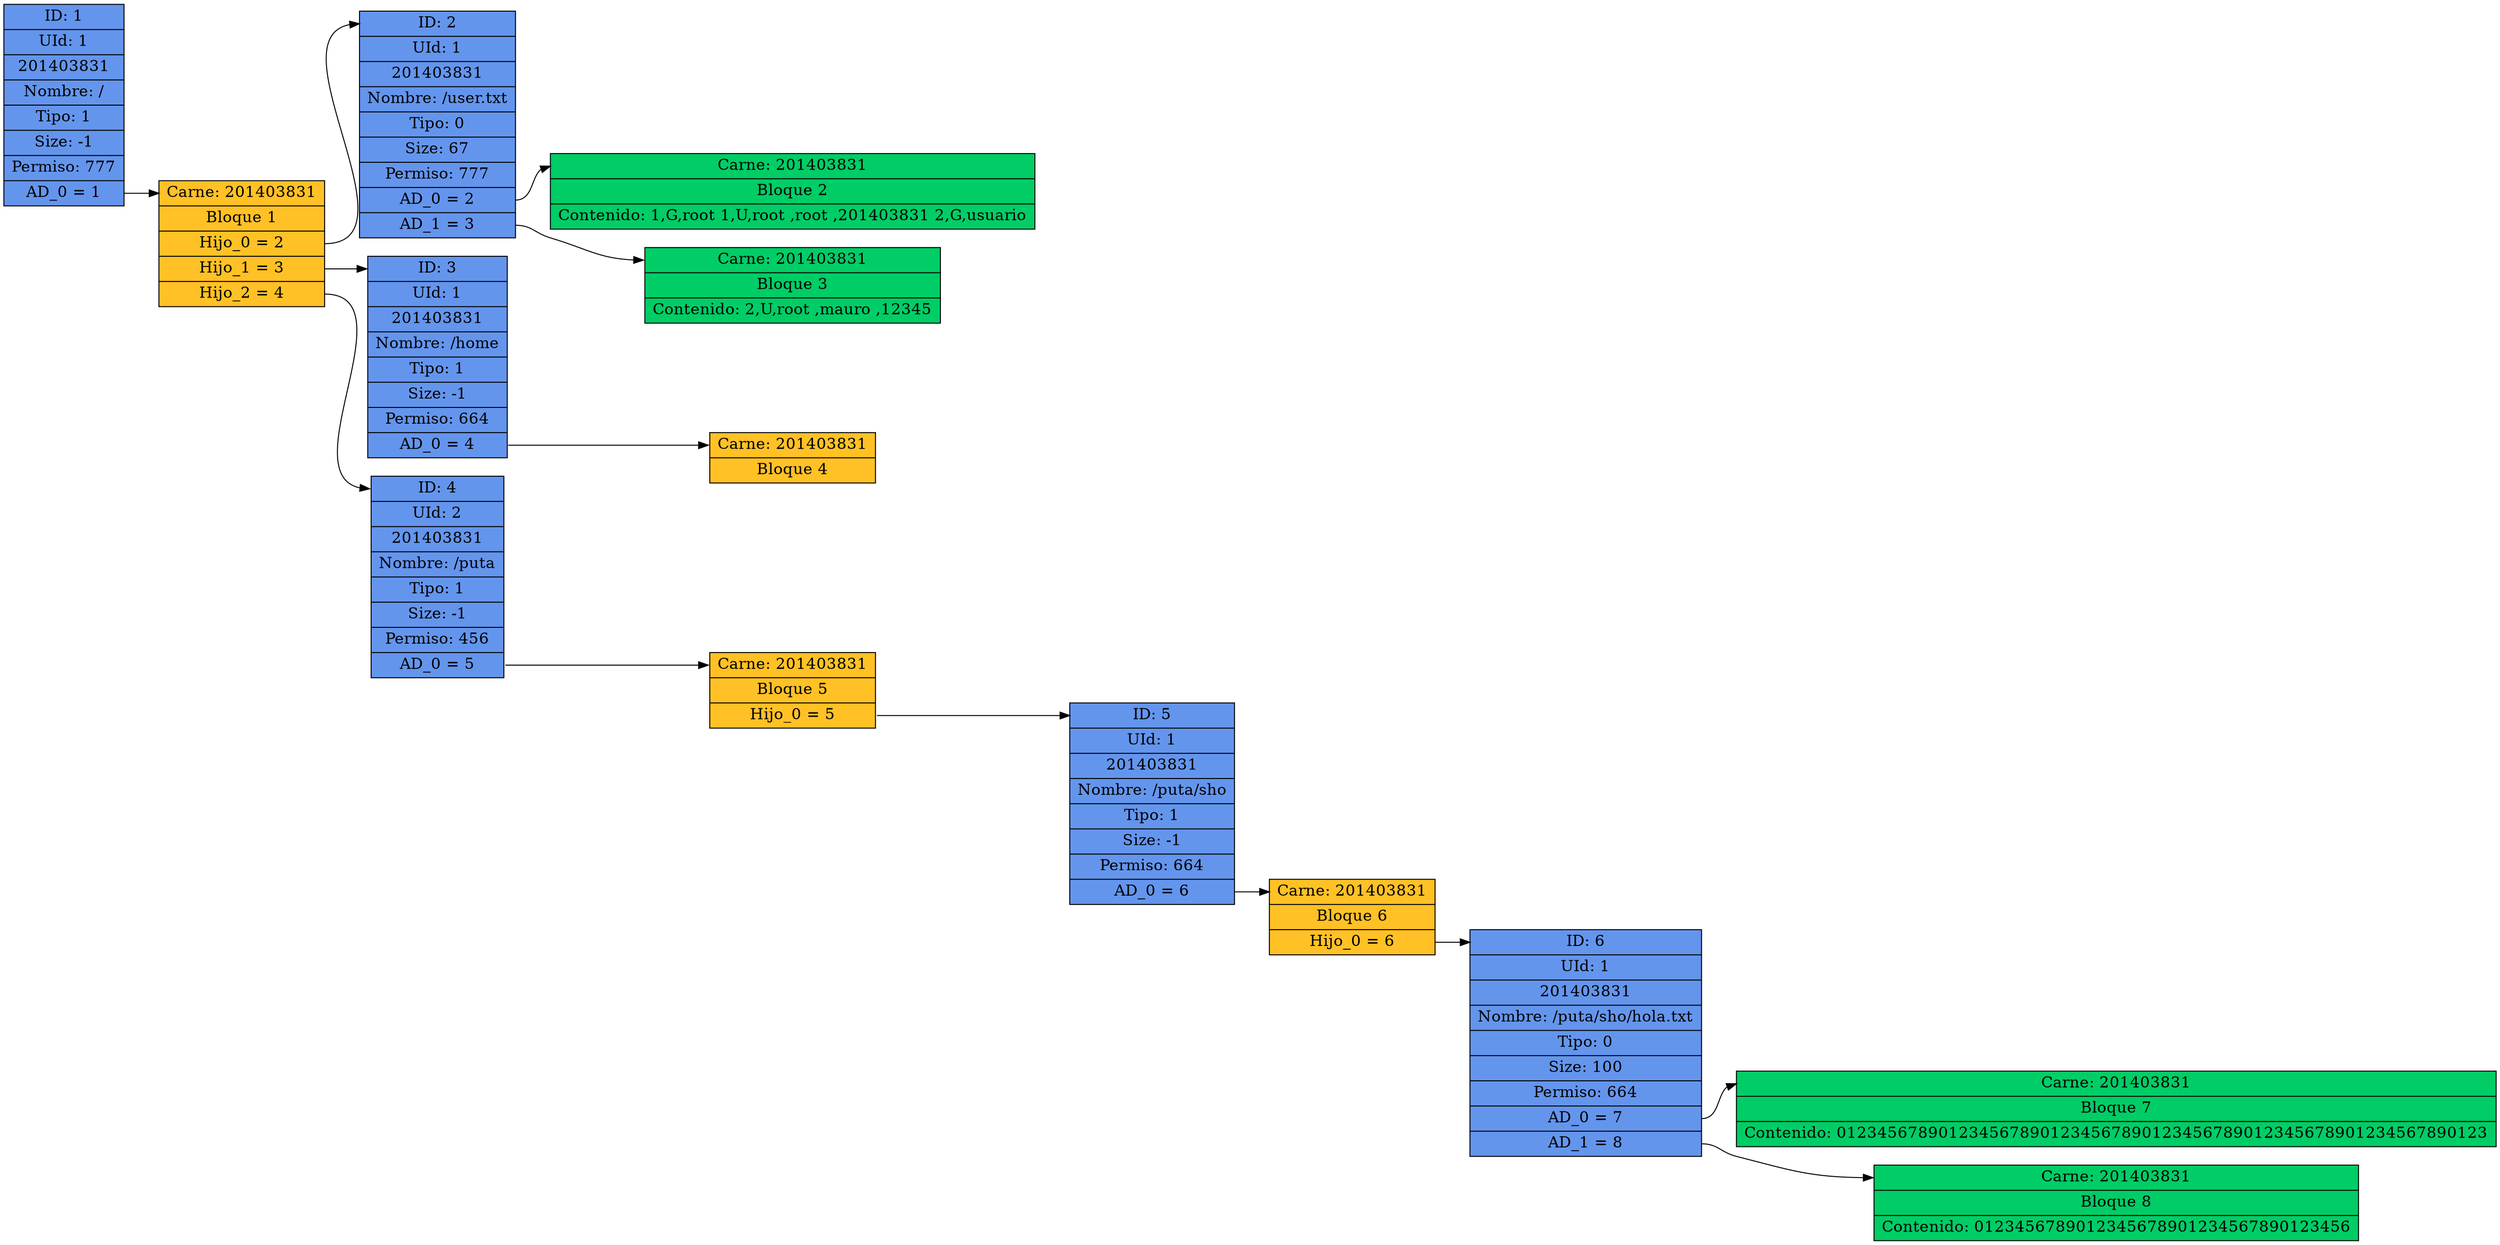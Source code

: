 digraph G{
graph [rankdir = "LR"];
node [fontsize="16" shape = "ellipse"];
edge [];"inodo 1" [ label = "<f0> ID: 1 | UId: 1 | 201403831 | Nombre: / | Tipo: 1 | Size: -1 | Permiso: 777| <f1> AD_0 = 1 ",
fillcolor = "cornflowerblue",style = "filled",
shape="record"
];
"inodo 2" [ label = "<f0> ID: 2 | UId: 1 | 201403831 | Nombre: /user.txt | Tipo: 0 | Size: 67 | Permiso: 777| <f1> AD_0 = 2 | <f2> AD_1 = 3 ",
fillcolor = "cornflowerblue",style = "filled",
shape="record"
];
"inodo 3" [ label = "<f0> ID: 3 | UId: 1 | 201403831 | Nombre: /home | Tipo: 1 | Size: -1 | Permiso: 664| <f1> AD_0 = 4 ",
fillcolor = "cornflowerblue",style = "filled",
shape="record"
];
"inodo 4" [ label = "<f0> ID: 4 | UId: 2 | 201403831 | Nombre: /puta | Tipo: 1 | Size: -1 | Permiso: 456| <f1> AD_0 = 5 ",
fillcolor = "cornflowerblue",style = "filled",
shape="record"
];
"inodo 5" [ label = "<f0> ID: 5 | UId: 1 | 201403831 | Nombre: /puta/sho | Tipo: 1 | Size: -1 | Permiso: 664| <f1> AD_0 = 6 ",
fillcolor = "cornflowerblue",style = "filled",
shape="record"
];
"inodo 6" [ label = "<f0> ID: 6 | UId: 1 | 201403831 | Nombre: /puta/sho/hola.txt | Tipo: 0 | Size: 100 | Permiso: 664| <f1> AD_0 = 7 | <f2> AD_1 = 8 ",
fillcolor = "cornflowerblue",style = "filled",
shape="record"
];
"bloque 1" [ label = "<f0>Carne: 201403831 | Bloque 1| <f1> Hijo_0 = 2 | <f2> Hijo_1 = 3 | <f3> Hijo_2 = 4 ",
fillcolor = "goldenrod1",style = "filled",
shape="record"
];
"bloque 2" [ label = "<f0> Carne: 201403831 | Bloque 2 | Contenido: 1,G,root      
1,U,root      ,root      ,201403831 
2,G,usuario  ",
fillcolor = "springgreen3",style = "filled",
shape="record"
];
"bloque 3" [ label = "<f0> Carne: 201403831 | Bloque 3 | Contenido:   
2,U,root      ,mauro     ,12345     
 ",
fillcolor = "springgreen3",style = "filled",
shape="record"
];
"bloque 4" [ label = "<f0>Carne: 201403831 | Bloque 4",
fillcolor = "goldenrod1",style = "filled",
shape="record"
];
"bloque 5" [ label = "<f0>Carne: 201403831 | Bloque 5| <f1> Hijo_0 = 5 ",
fillcolor = "goldenrod1",style = "filled",
shape="record"
];
"bloque 6" [ label = "<f0>Carne: 201403831 | Bloque 6| <f1> Hijo_0 = 6 ",
fillcolor = "goldenrod1",style = "filled",
shape="record"
];
"bloque 7" [ label = "<f0> Carne: 201403831 | Bloque 7 | Contenido: 0123456789012345678901234567890123456789012345678901234567890123 ",
fillcolor = "springgreen3",style = "filled",
shape="record"
];
"bloque 8" [ label = "<f0> Carne: 201403831 | Bloque 8 | Contenido: 0123456789012345678901234567890123456 ",
fillcolor = "springgreen3",style = "filled",
shape="record"
];
"inodo 1":f1 -> "bloque 1":f0 [
id=0
];
"inodo 2":f1 -> "bloque 2":f0 [
id=0
];
"inodo 2":f2 -> "bloque 3":f0 [
id=0
];
"inodo 3":f1 -> "bloque 4":f0 [
id=0
];
"inodo 4":f1 -> "bloque 5":f0 [
id=0
];
"inodo 5":f1 -> "bloque 6":f0 [
id=0
];
"inodo 6":f1 -> "bloque 7":f0 [
id=0
];
"inodo 6":f2 -> "bloque 8":f0 [
id=0
];
"bloque 1":f1 -> "inodo 2":f0 [
id=0
];
"bloque 1":f2 -> "inodo 3":f0 [
id=0
];
"bloque 1":f3 -> "inodo 4":f0 [
id=0
];
"bloque 5":f1 -> "inodo 5":f0 [
id=0
];
"bloque 6":f1 -> "inodo 6":f0 [
id=0
];

}